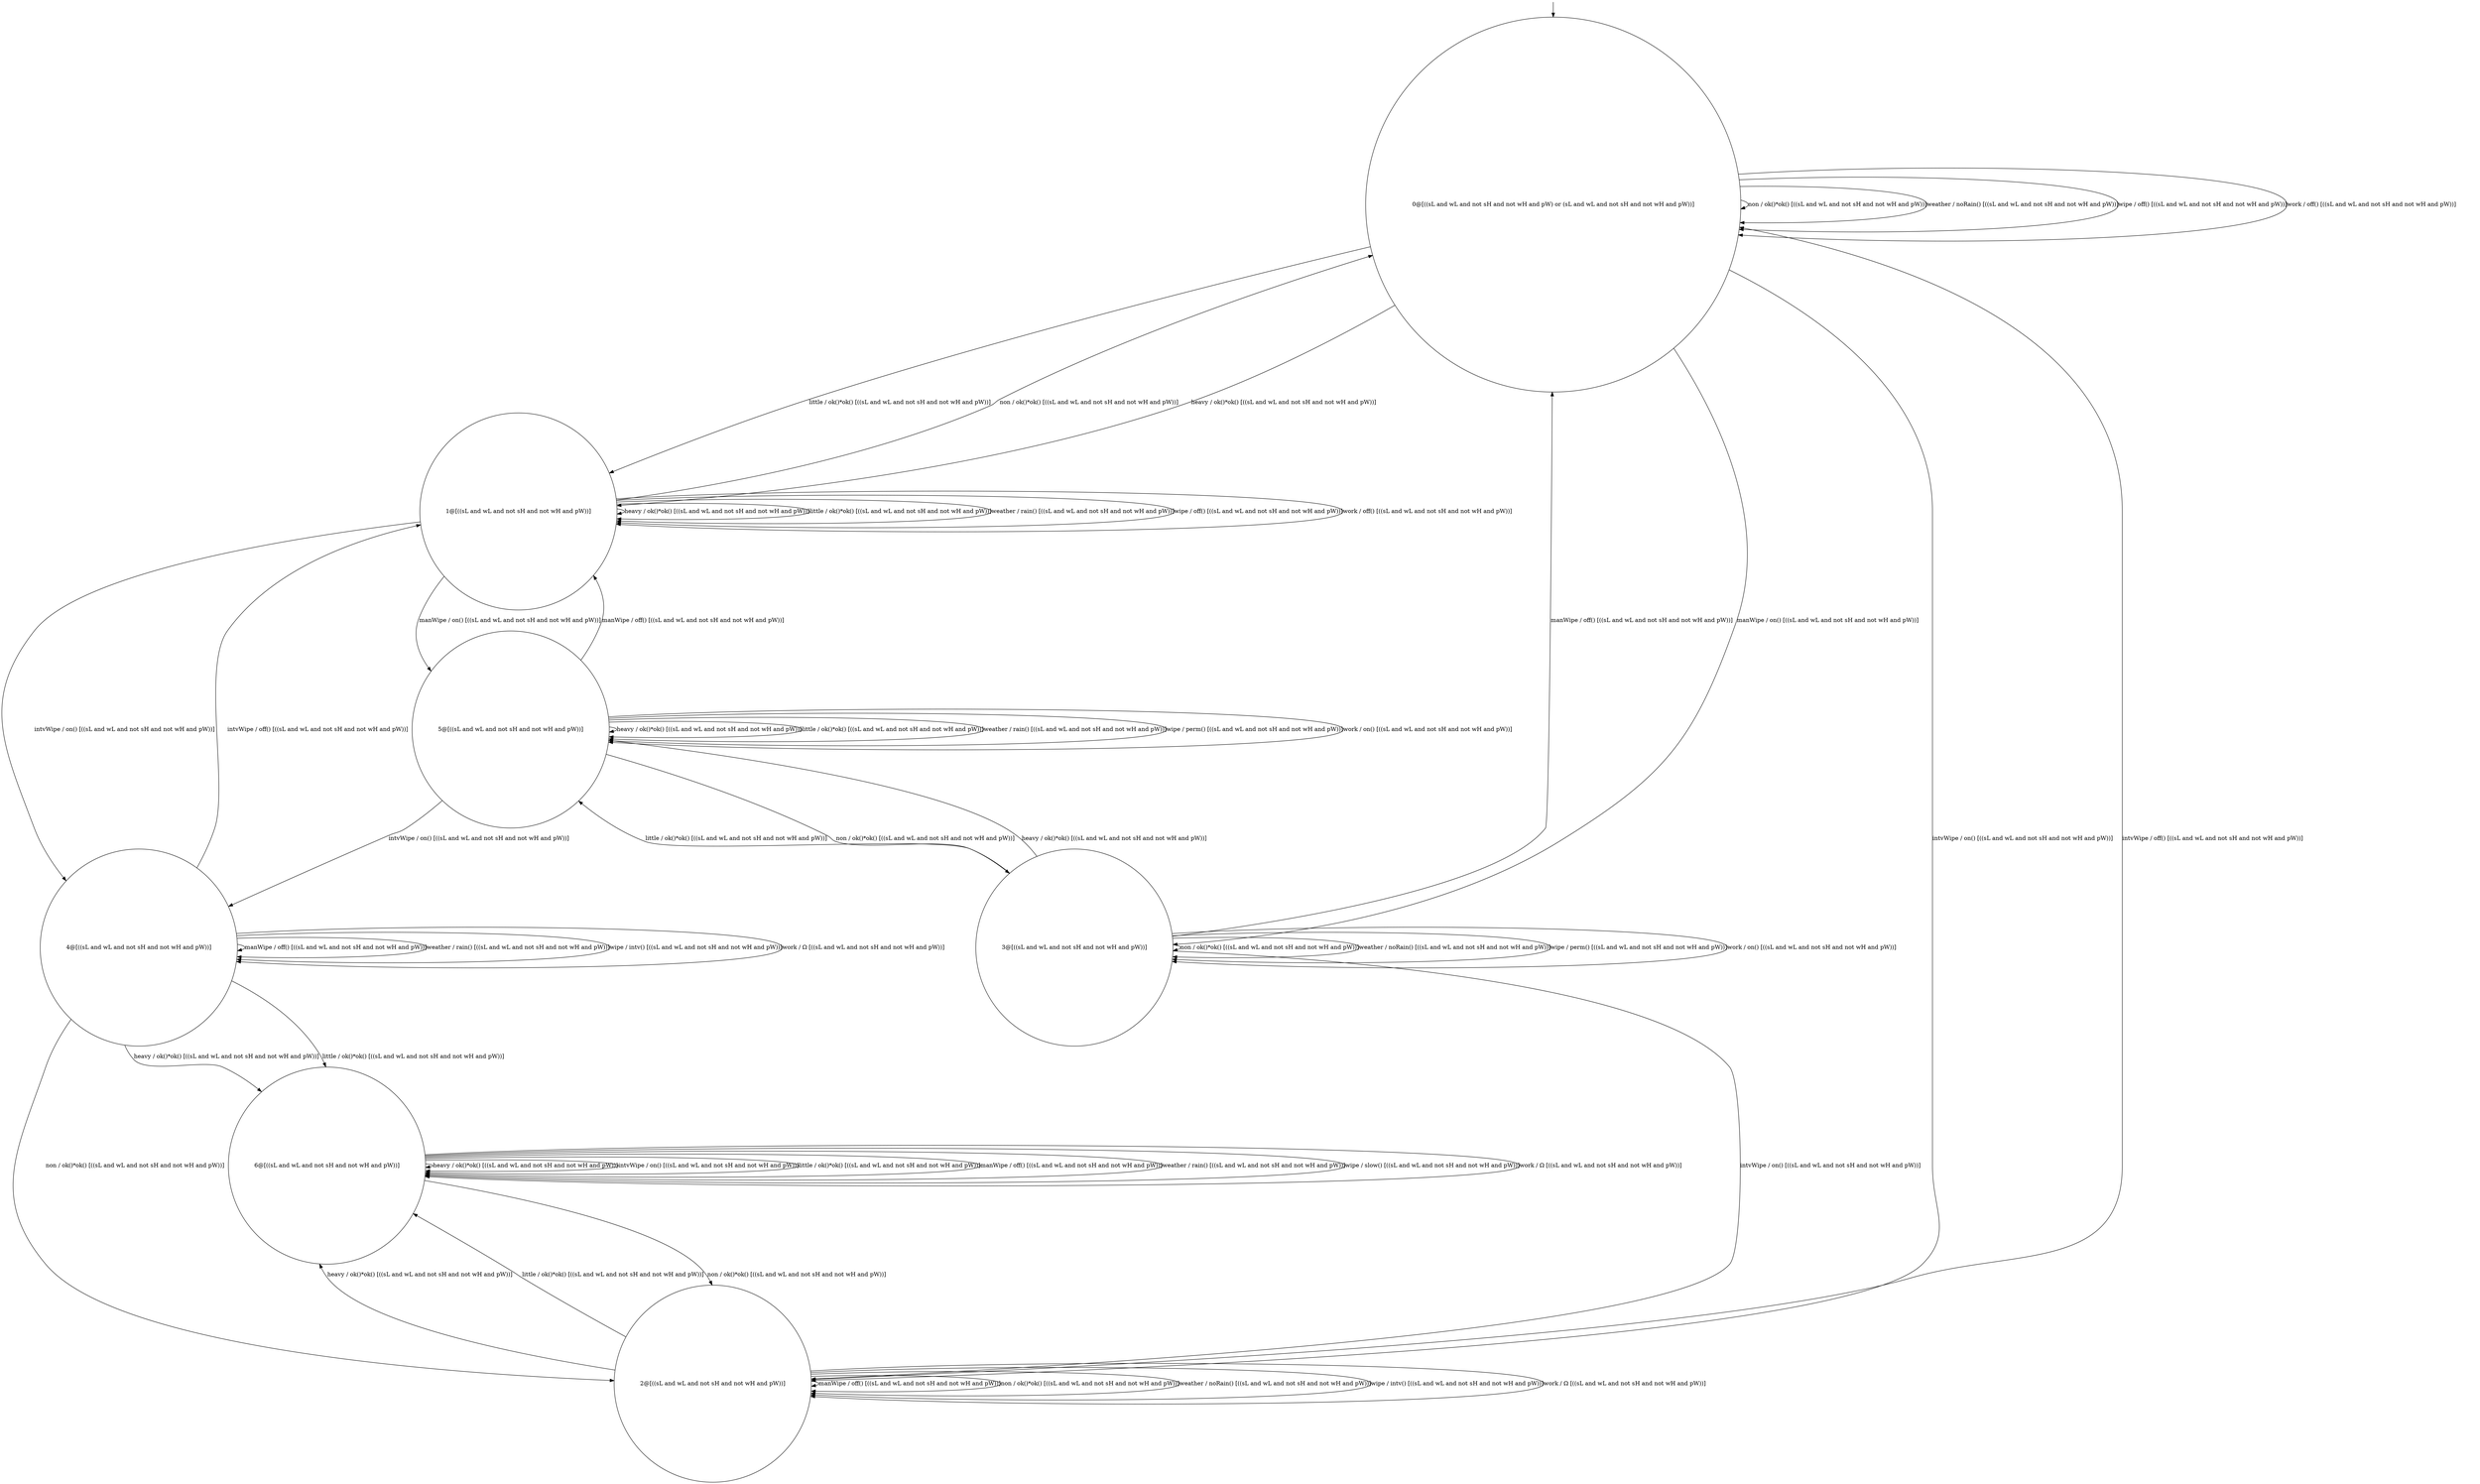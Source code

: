 digraph g {
	edge [lblstyle="above, sloped"];
	s0 [shape="circle" label="0@[((sL and wL and not sH and not wH and pW) or (sL and wL and not sH and not wH and pW))]"];
	s1 [shape="circle" label="1@[((sL and wL and not sH and not wH and pW))]"];
	s2 [shape="circle" label="2@[((sL and wL and not sH and not wH and pW))]"];
	s3 [shape="circle" label="3@[((sL and wL and not sH and not wH and pW))]"];
	s4 [shape="circle" label="4@[((sL and wL and not sH and not wH and pW))]"];
	s5 [shape="circle" label="5@[((sL and wL and not sH and not wH and pW))]"];
	s6 [shape="circle" label="6@[((sL and wL and not sH and not wH and pW))]"];
	s0 -> s1 [label="heavy / ok()*ok() [((sL and wL and not sH and not wH and pW))]"];
	s0 -> s2 [label="intvWipe / on() [((sL and wL and not sH and not wH and pW))]"];
	s0 -> s1 [label="little / ok()*ok() [((sL and wL and not sH and not wH and pW))]"];
	s0 -> s3 [label="manWipe / on() [((sL and wL and not sH and not wH and pW))]"];
	s0 -> s0 [label="non / ok()*ok() [((sL and wL and not sH and not wH and pW))]"];
	s0 -> s0 [label="weather / noRain() [((sL and wL and not sH and not wH and pW))]"];
	s0 -> s0 [label="wipe / off() [((sL and wL and not sH and not wH and pW))]"];
	s0 -> s0 [label="work / off() [((sL and wL and not sH and not wH and pW))]"];
	s1 -> s1 [label="heavy / ok()*ok() [((sL and wL and not sH and not wH and pW))]"];
	s1 -> s4 [label="intvWipe / on() [((sL and wL and not sH and not wH and pW))]"];
	s1 -> s1 [label="little / ok()*ok() [((sL and wL and not sH and not wH and pW))]"];
	s1 -> s5 [label="manWipe / on() [((sL and wL and not sH and not wH and pW))]"];
	s1 -> s0 [label="non / ok()*ok() [((sL and wL and not sH and not wH and pW))]"];
	s1 -> s1 [label="weather / rain() [((sL and wL and not sH and not wH and pW))]"];
	s1 -> s1 [label="wipe / off() [((sL and wL and not sH and not wH and pW))]"];
	s1 -> s1 [label="work / off() [((sL and wL and not sH and not wH and pW))]"];
	s2 -> s6 [label="heavy / ok()*ok() [((sL and wL and not sH and not wH and pW))]"];
	s2 -> s0 [label="intvWipe / off() [((sL and wL and not sH and not wH and pW))]"];
	s2 -> s6 [label="little / ok()*ok() [((sL and wL and not sH and not wH and pW))]"];
	s2 -> s2 [label="manWipe / off() [((sL and wL and not sH and not wH and pW))]"];
	s2 -> s2 [label="non / ok()*ok() [((sL and wL and not sH and not wH and pW))]"];
	s2 -> s2 [label="weather / noRain() [((sL and wL and not sH and not wH and pW))]"];
	s2 -> s2 [label="wipe / intv() [((sL and wL and not sH and not wH and pW))]"];
	s2 -> s2 [label="work / Ω [((sL and wL and not sH and not wH and pW))]"];
	s3 -> s5 [label="heavy / ok()*ok() [((sL and wL and not sH and not wH and pW))]"];
	s3 -> s2 [label="intvWipe / on() [((sL and wL and not sH and not wH and pW))]"];
	s3 -> s5 [label="little / ok()*ok() [((sL and wL and not sH and not wH and pW))]"];
	s3 -> s0 [label="manWipe / off() [((sL and wL and not sH and not wH and pW))]"];
	s3 -> s3 [label="non / ok()*ok() [((sL and wL and not sH and not wH and pW))]"];
	s3 -> s3 [label="weather / noRain() [((sL and wL and not sH and not wH and pW))]"];
	s3 -> s3 [label="wipe / perm() [((sL and wL and not sH and not wH and pW))]"];
	s3 -> s3 [label="work / on() [((sL and wL and not sH and not wH and pW))]"];
	s4 -> s6 [label="heavy / ok()*ok() [((sL and wL and not sH and not wH and pW))]"];
	s4 -> s1 [label="intvWipe / off() [((sL and wL and not sH and not wH and pW))]"];
	s4 -> s6 [label="little / ok()*ok() [((sL and wL and not sH and not wH and pW))]"];
	s4 -> s4 [label="manWipe / off() [((sL and wL and not sH and not wH and pW))]"];
	s4 -> s2 [label="non / ok()*ok() [((sL and wL and not sH and not wH and pW))]"];
	s4 -> s4 [label="weather / rain() [((sL and wL and not sH and not wH and pW))]"];
	s4 -> s4 [label="wipe / intv() [((sL and wL and not sH and not wH and pW))]"];
	s4 -> s4 [label="work / Ω [((sL and wL and not sH and not wH and pW))]"];
	s5 -> s5 [label="heavy / ok()*ok() [((sL and wL and not sH and not wH and pW))]"];
	s5 -> s4 [label="intvWipe / on() [((sL and wL and not sH and not wH and pW))]"];
	s5 -> s5 [label="little / ok()*ok() [((sL and wL and not sH and not wH and pW))]"];
	s5 -> s1 [label="manWipe / off() [((sL and wL and not sH and not wH and pW))]"];
	s5 -> s3 [label="non / ok()*ok() [((sL and wL and not sH and not wH and pW))]"];
	s5 -> s5 [label="weather / rain() [((sL and wL and not sH and not wH and pW))]"];
	s5 -> s5 [label="wipe / perm() [((sL and wL and not sH and not wH and pW))]"];
	s5 -> s5 [label="work / on() [((sL and wL and not sH and not wH and pW))]"];
	s6 -> s6 [label="heavy / ok()*ok() [((sL and wL and not sH and not wH and pW))]"];
	s6 -> s6 [label="intvWipe / on() [((sL and wL and not sH and not wH and pW))]"];
	s6 -> s6 [label="little / ok()*ok() [((sL and wL and not sH and not wH and pW))]"];
	s6 -> s6 [label="manWipe / off() [((sL and wL and not sH and not wH and pW))]"];
	s6 -> s2 [label="non / ok()*ok() [((sL and wL and not sH and not wH and pW))]"];
	s6 -> s6 [label="weather / rain() [((sL and wL and not sH and not wH and pW))]"];
	s6 -> s6 [label="wipe / slow() [((sL and wL and not sH and not wH and pW))]"];
	s6 -> s6 [label="work / Ω [((sL and wL and not sH and not wH and pW))]"];
	__start0 [label="" shape="none" width="0" height="0"];
	__start0 -> s0;
}